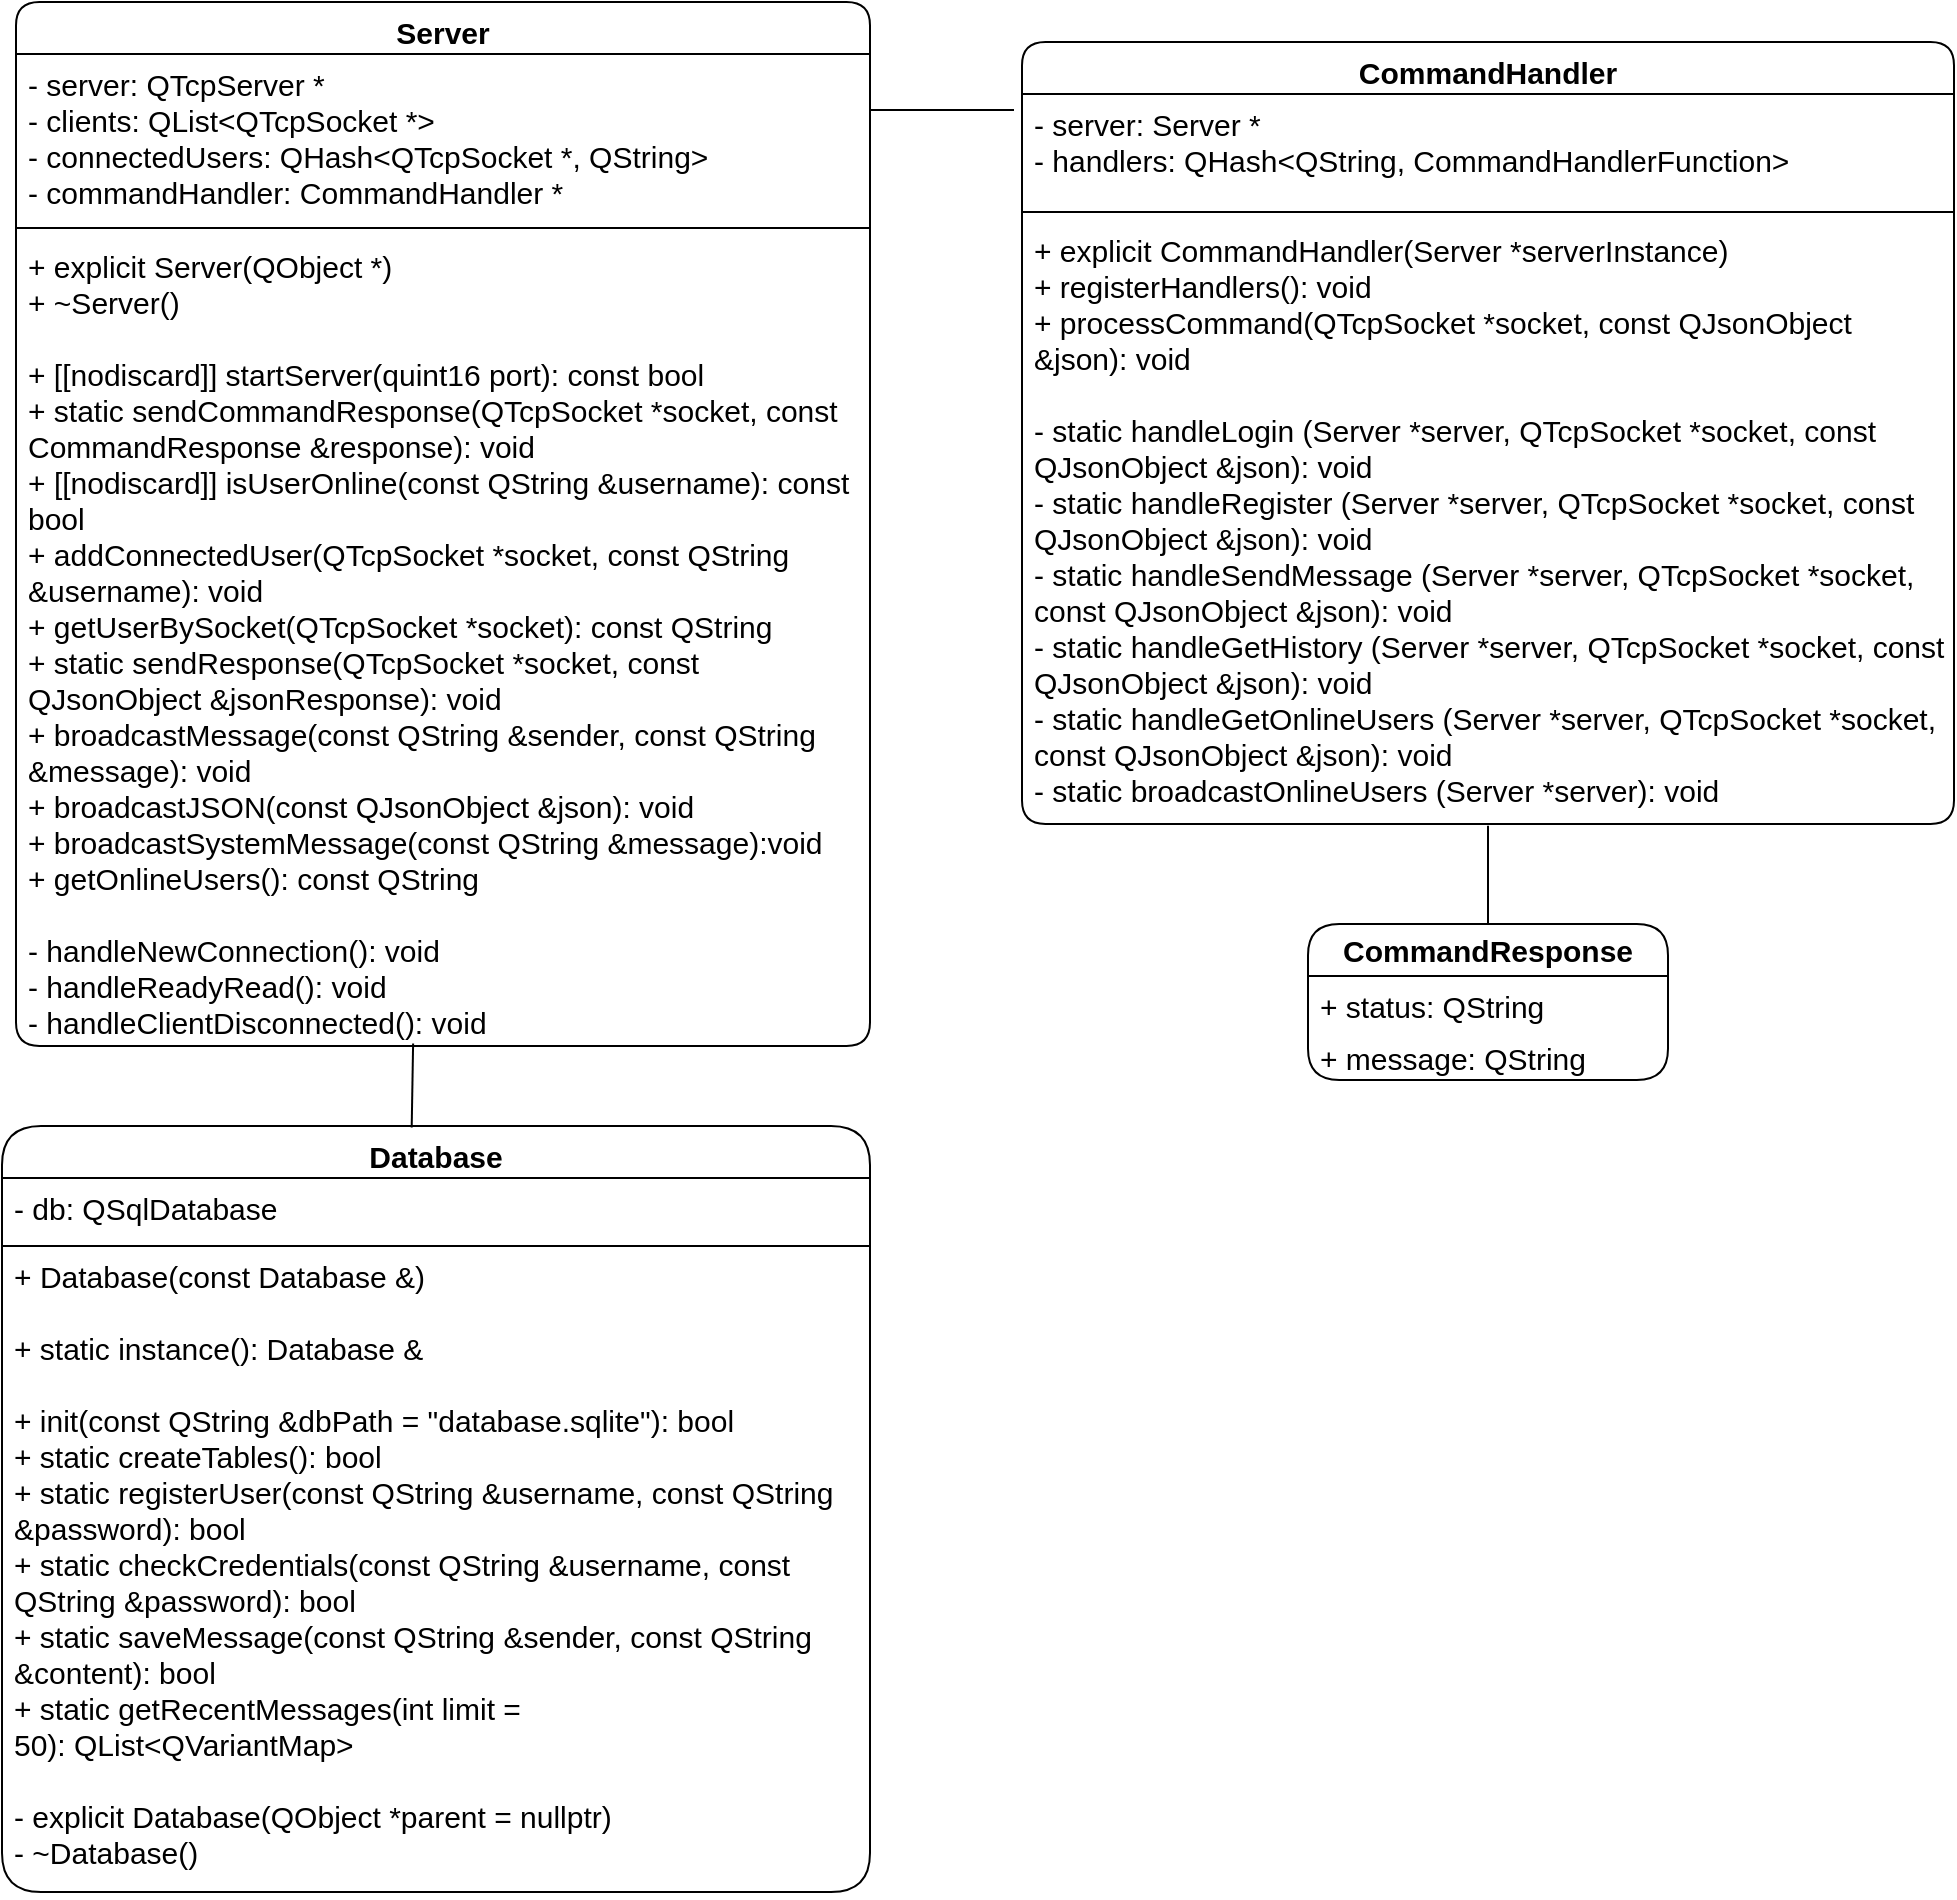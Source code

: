 <mxfile version="26.0.16">
  <diagram id="C5RBs43oDa-KdzZeNtuy" name="Page-1">
    <mxGraphModel grid="0" page="0" gridSize="10" guides="1" tooltips="1" connect="1" arrows="1" fold="1" pageScale="1" pageWidth="827" pageHeight="1169" background="none" math="0" shadow="0">
      <root>
        <mxCell id="WIyWlLk6GJQsqaUBKTNV-0" />
        <mxCell id="WIyWlLk6GJQsqaUBKTNV-1" parent="WIyWlLk6GJQsqaUBKTNV-0" />
        <mxCell id="m4UK7YVSIQvR0up3ozwo-6" value="Server" style="swimlane;fontStyle=1;align=center;verticalAlign=top;childLayout=stackLayout;horizontal=1;startSize=26;horizontalStack=0;resizeParent=1;resizeParentMax=0;resizeLast=0;collapsible=1;marginBottom=0;whiteSpace=wrap;html=1;rounded=1;fontSize=15;" vertex="1" parent="WIyWlLk6GJQsqaUBKTNV-1">
          <mxGeometry x="316" y="117" width="427" height="522" as="geometry" />
        </mxCell>
        <mxCell id="m4UK7YVSIQvR0up3ozwo-7" value="&lt;div&gt;- server:&amp;nbsp;&lt;span style=&quot;background-color: transparent; color: light-dark(rgb(0, 0, 0), rgb(255, 255, 255));&quot;&gt;QTcpServer *&lt;/span&gt;&lt;/div&gt;&lt;div&gt;-&amp;nbsp;&lt;span style=&quot;background-color: transparent; color: light-dark(rgb(0, 0, 0), rgb(255, 255, 255));&quot;&gt;clients:&amp;nbsp;&lt;/span&gt;&lt;span style=&quot;background-color: transparent; color: light-dark(rgb(0, 0, 0), rgb(255, 255, 255));&quot;&gt;QList&amp;lt;QTcpSocket *&amp;gt;&lt;/span&gt;&lt;/div&gt;&lt;div&gt;&lt;span style=&quot;background-color: transparent; color: light-dark(rgb(0, 0, 0), rgb(255, 255, 255));&quot;&gt;-&amp;nbsp;&lt;/span&gt;&lt;span style=&quot;background-color: transparent; color: light-dark(rgb(0, 0, 0), rgb(255, 255, 255));&quot;&gt;connectedUsers:&amp;nbsp;&lt;/span&gt;&lt;span style=&quot;background-color: transparent; color: light-dark(rgb(0, 0, 0), rgb(255, 255, 255));&quot;&gt;QHash&amp;lt;QTcpSocket *, QString&amp;gt;&lt;/span&gt;&lt;/div&gt;&lt;div&gt;&lt;span style=&quot;background-color: transparent; color: light-dark(rgb(0, 0, 0), rgb(255, 255, 255));&quot;&gt;-&amp;nbsp;&lt;/span&gt;&lt;span style=&quot;background-color: transparent;&quot;&gt;commandHandler:&amp;nbsp;&lt;/span&gt;&lt;span style=&quot;background-color: transparent;&quot;&gt;CommandHandler *&lt;/span&gt;&lt;/div&gt;" style="text;strokeColor=none;fillColor=none;align=left;verticalAlign=top;spacingLeft=4;spacingRight=4;overflow=hidden;rotatable=0;points=[[0,0.5],[1,0.5]];portConstraint=eastwest;whiteSpace=wrap;html=1;fontSize=15;rounded=1;" vertex="1" parent="m4UK7YVSIQvR0up3ozwo-6">
          <mxGeometry y="26" width="427" height="83" as="geometry" />
        </mxCell>
        <mxCell id="m4UK7YVSIQvR0up3ozwo-8" value="" style="line;strokeWidth=1;fillColor=none;align=left;verticalAlign=middle;spacingTop=-1;spacingLeft=3;spacingRight=3;rotatable=0;labelPosition=right;points=[];portConstraint=eastwest;strokeColor=inherit;rounded=1;fontSize=15;" vertex="1" parent="m4UK7YVSIQvR0up3ozwo-6">
          <mxGeometry y="109" width="427" height="8" as="geometry" />
        </mxCell>
        <mxCell id="m4UK7YVSIQvR0up3ozwo-9" value="&lt;div&gt;+&amp;nbsp;explicit Server(QObject *)&lt;/div&gt;&lt;div&gt;+&amp;nbsp;~Server()&lt;/div&gt;&lt;div&gt;&lt;br&gt;&lt;/div&gt;&lt;div&gt;+&amp;nbsp;[[nodiscard]] startServer(quint16 port): const bool&lt;/div&gt;&lt;div&gt;&lt;span style=&quot;background-color: transparent;&quot;&gt;+ static&amp;nbsp;&lt;/span&gt;&lt;span style=&quot;background-color: transparent;&quot;&gt;send&lt;/span&gt;&lt;span style=&quot;background-color: transparent;&quot;&gt;Command&lt;/span&gt;&lt;span style=&quot;background-color: transparent; color: light-dark(rgb(0, 0, 0), rgb(255, 255, 255));&quot;&gt;Response(QTcpSocket *socket, const CommandResponse &amp;amp;response): void&lt;/span&gt;&lt;/div&gt;&lt;div&gt;&lt;span style=&quot;background-color: transparent;&quot;&gt;+&amp;nbsp;&lt;/span&gt;&lt;span style=&quot;background-color: transparent;&quot;&gt;[[nodiscard]]&lt;/span&gt;&lt;span style=&quot;color: light-dark(rgb(0, 0, 0), rgb(255, 255, 255)); background-color: transparent;&quot;&gt;&amp;nbsp;&lt;/span&gt;&lt;span style=&quot;color: light-dark(rgb(0, 0, 0), rgb(255, 255, 255)); background-color: transparent;&quot;&gt;isUserOnline(const QString &amp;amp;username): const bool&lt;/span&gt;&lt;/div&gt;&lt;div&gt;+&amp;nbsp;addConnectedUser(QTcpSocket *socket, const QString &amp;amp;username): void&lt;/div&gt;&lt;div&gt;+ getUserBySocket(QTcpSocket *socket): const&amp;nbsp;QString&lt;/div&gt;&lt;div&gt;+ static&amp;nbsp;sendResponse(QTcpSocket *socket, const QJsonObject &amp;amp;jsonResponse): void&lt;/div&gt;&lt;div&gt;+&amp;nbsp;broadcastMessage(const QString &amp;amp;sender, const QString &amp;amp;message): void&lt;/div&gt;&lt;div&gt;+&amp;nbsp;broadcastJSON(const QJsonObject &amp;amp;json): void&lt;/div&gt;&lt;div&gt;+&amp;nbsp;broadcastSystemMessage(const QString &amp;amp;message):void&lt;/div&gt;&lt;div&gt;+&amp;nbsp;getOnlineUsers(): const QString&lt;/div&gt;&lt;div&gt;&lt;br&gt;&lt;/div&gt;&lt;div&gt;-&amp;nbsp;&lt;span style=&quot;background-color: transparent;&quot;&gt;handleNewConnection(): void&lt;/span&gt;&lt;/div&gt;&lt;div&gt;&lt;span style=&quot;background-color: transparent; color: light-dark(rgb(0, 0, 0), rgb(255, 255, 255));&quot;&gt;- handleReadyRead():&amp;nbsp;&lt;/span&gt;&lt;span style=&quot;background-color: transparent; color: light-dark(rgb(0, 0, 0), rgb(255, 255, 255));&quot;&gt;void&lt;/span&gt;&lt;/div&gt;&lt;div&gt;&lt;span style=&quot;background-color: transparent; color: light-dark(rgb(0, 0, 0), rgb(255, 255, 255));&quot;&gt;- handleClientDisconnected():&amp;nbsp;&lt;/span&gt;&lt;span style=&quot;background-color: transparent; color: light-dark(rgb(0, 0, 0), rgb(255, 255, 255));&quot;&gt;void&lt;/span&gt;&lt;/div&gt;&lt;div&gt;&lt;br&gt;&lt;/div&gt;&lt;div&gt;&lt;br&gt;&lt;/div&gt;&lt;div&gt;&lt;br&gt;&lt;/div&gt;&lt;div&gt;&lt;span style=&quot;background-color: transparent;&quot;&gt;&lt;br&gt;&lt;/span&gt;&lt;/div&gt;" style="text;strokeColor=none;fillColor=none;align=left;verticalAlign=top;spacingLeft=4;spacingRight=4;overflow=hidden;rotatable=0;points=[[0,0.5],[1,0.5]];portConstraint=eastwest;whiteSpace=wrap;html=1;fontSize=15;rounded=1;" vertex="1" parent="m4UK7YVSIQvR0up3ozwo-6">
          <mxGeometry y="117" width="427" height="405" as="geometry" />
        </mxCell>
        <mxCell id="m4UK7YVSIQvR0up3ozwo-10" value="&lt;b&gt;CommandResponse&lt;/b&gt;" style="swimlane;fontStyle=0;childLayout=stackLayout;horizontal=1;startSize=26;fillColor=none;horizontalStack=0;resizeParent=1;resizeParentMax=0;resizeLast=0;collapsible=1;marginBottom=0;whiteSpace=wrap;html=1;rounded=1;fontSize=15;arcSize=20;" vertex="1" parent="WIyWlLk6GJQsqaUBKTNV-1">
          <mxGeometry x="962" y="578" width="180" height="78" as="geometry" />
        </mxCell>
        <mxCell id="m4UK7YVSIQvR0up3ozwo-11" value="+ status:&amp;nbsp;QString" style="text;strokeColor=none;fillColor=none;align=left;verticalAlign=top;spacingLeft=4;spacingRight=4;overflow=hidden;rotatable=0;points=[[0,0.5],[1,0.5]];portConstraint=eastwest;whiteSpace=wrap;html=1;fontSize=15;rounded=1;" vertex="1" parent="m4UK7YVSIQvR0up3ozwo-10">
          <mxGeometry y="26" width="180" height="26" as="geometry" />
        </mxCell>
        <mxCell id="m4UK7YVSIQvR0up3ozwo-12" value="+&amp;nbsp;message:&amp;nbsp;QString" style="text;strokeColor=none;fillColor=none;align=left;verticalAlign=top;spacingLeft=4;spacingRight=4;overflow=hidden;rotatable=0;points=[[0,0.5],[1,0.5]];portConstraint=eastwest;whiteSpace=wrap;html=1;fontSize=15;rounded=1;" vertex="1" parent="m4UK7YVSIQvR0up3ozwo-10">
          <mxGeometry y="52" width="180" height="26" as="geometry" />
        </mxCell>
        <mxCell id="m4UK7YVSIQvR0up3ozwo-15" value="" style="line;strokeWidth=1;fillColor=none;align=left;verticalAlign=middle;spacingTop=-1;spacingLeft=3;spacingRight=3;rotatable=0;labelPosition=right;points=[];portConstraint=eastwest;strokeColor=inherit;rounded=1;fontSize=15;" vertex="1" parent="WIyWlLk6GJQsqaUBKTNV-1">
          <mxGeometry x="743" y="167" width="72" height="8" as="geometry" />
        </mxCell>
        <mxCell id="m4UK7YVSIQvR0up3ozwo-16" value="Database" style="swimlane;fontStyle=1;align=center;verticalAlign=top;childLayout=stackLayout;horizontal=1;startSize=26;horizontalStack=0;resizeParent=1;resizeParentMax=0;resizeLast=0;collapsible=1;marginBottom=0;whiteSpace=wrap;html=1;rounded=1;arcSize=25;fontSize=15;" vertex="1" parent="WIyWlLk6GJQsqaUBKTNV-1">
          <mxGeometry x="309" y="679" width="434" height="383" as="geometry" />
        </mxCell>
        <mxCell id="m4UK7YVSIQvR0up3ozwo-17" value="- db: QSqlDatabase" style="text;strokeColor=default;fillColor=none;align=left;verticalAlign=top;spacingLeft=4;spacingRight=4;overflow=hidden;rotatable=0;points=[[0,0.5],[1,0.5]];portConstraint=eastwest;whiteSpace=wrap;html=1;fontSize=15;perimeterSpacing=1;strokeWidth=1;rounded=0;" vertex="1" parent="m4UK7YVSIQvR0up3ozwo-16">
          <mxGeometry y="26" width="434" height="34" as="geometry" />
        </mxCell>
        <mxCell id="m4UK7YVSIQvR0up3ozwo-19" value="&lt;div&gt;&lt;span style=&quot;background-color: transparent; color: light-dark(rgb(0, 0, 0), rgb(255, 255, 255));&quot;&gt;+&amp;nbsp;&lt;/span&gt;&lt;span style=&quot;background-color: transparent; color: light-dark(rgb(0, 0, 0), rgb(255, 255, 255));&quot;&gt;Database(const Database &amp;amp;)&lt;/span&gt;&lt;/div&gt;&lt;div&gt;&lt;span style=&quot;background-color: transparent; color: light-dark(rgb(0, 0, 0), rgb(255, 255, 255));&quot;&gt;&lt;br&gt;&lt;/span&gt;&lt;/div&gt;&lt;div&gt;+ static instance(): Database &amp;amp;&lt;/div&gt;&lt;div&gt;&lt;br&gt;&lt;/div&gt;&lt;div&gt;+&amp;nbsp;init(const QString &amp;amp;dbPath = &quot;database.sqlite&quot;): bool&lt;/div&gt;&lt;div&gt;+ static&amp;nbsp;createTables(): bool&lt;br&gt;+ static&amp;nbsp;registerUser(const QString &amp;amp;username, const QString &amp;amp;password): bool&lt;/div&gt;&lt;div&gt;+ static&amp;nbsp;checkCredentials(const QString &amp;amp;username, const QString &amp;amp;password): bool&lt;/div&gt;&lt;div&gt;+ static&amp;nbsp;saveMessage(const QString &amp;amp;sender, const QString &amp;amp;content): bool&lt;/div&gt;&lt;div&gt;+ static&amp;nbsp;getRecentMessages(int limit = 50):&amp;nbsp;QList&amp;lt;QVariantMap&amp;gt;&lt;/div&gt;&lt;div&gt;&lt;br&gt;&lt;/div&gt;&lt;div&gt;-&amp;nbsp;explicit Database(QObject *parent = nullptr)&lt;/div&gt;&lt;div&gt;-&amp;nbsp;~Database()&lt;/div&gt;" style="text;strokeColor=none;fillColor=none;align=left;verticalAlign=top;spacingLeft=4;spacingRight=4;overflow=hidden;rotatable=0;points=[[0,0.5],[1,0.5]];portConstraint=eastwest;whiteSpace=wrap;html=1;fontSize=15;rounded=1;" vertex="1" parent="m4UK7YVSIQvR0up3ozwo-16">
          <mxGeometry y="60" width="434" height="323" as="geometry" />
        </mxCell>
        <mxCell id="m4UK7YVSIQvR0up3ozwo-22" value="" style="endArrow=none;html=1;rounded=1;exitX=0.472;exitY=0.002;exitDx=0;exitDy=0;exitPerimeter=0;horizontal=1;fontSize=15;entryX=0.465;entryY=0.997;entryDx=0;entryDy=0;entryPerimeter=0;" edge="1" parent="WIyWlLk6GJQsqaUBKTNV-1" source="m4UK7YVSIQvR0up3ozwo-16" target="m4UK7YVSIQvR0up3ozwo-9">
          <mxGeometry width="50" height="50" relative="1" as="geometry">
            <mxPoint x="515" y="556" as="sourcePoint" />
            <mxPoint x="517" y="643" as="targetPoint" />
          </mxGeometry>
        </mxCell>
        <mxCell id="LLBAoi7M6lzE_lHvnA8G-0" value="CommandHandler" style="swimlane;fontStyle=1;align=center;verticalAlign=top;childLayout=stackLayout;horizontal=1;startSize=26;horizontalStack=0;resizeParent=1;resizeParentMax=0;resizeLast=0;collapsible=1;marginBottom=0;whiteSpace=wrap;html=1;fontSize=15;rounded=1;" vertex="1" parent="WIyWlLk6GJQsqaUBKTNV-1">
          <mxGeometry x="819" y="137" width="466" height="391" as="geometry" />
        </mxCell>
        <mxCell id="LLBAoi7M6lzE_lHvnA8G-1" value="- server: Server *&lt;div&gt;-&amp;nbsp;handlers:&amp;nbsp;QHash&amp;lt;QString, CommandHandlerFunction&amp;gt;&lt;/div&gt;" style="text;strokeColor=none;fillColor=none;align=left;verticalAlign=top;spacingLeft=4;spacingRight=4;overflow=hidden;rotatable=0;points=[[0,0.5],[1,0.5]];portConstraint=eastwest;whiteSpace=wrap;html=1;fontSize=15;rounded=1;" vertex="1" parent="LLBAoi7M6lzE_lHvnA8G-0">
          <mxGeometry y="26" width="466" height="55" as="geometry" />
        </mxCell>
        <mxCell id="LLBAoi7M6lzE_lHvnA8G-2" value="" style="line;strokeWidth=1;fillColor=none;align=left;verticalAlign=middle;spacingTop=-1;spacingLeft=3;spacingRight=3;rotatable=0;labelPosition=right;points=[];portConstraint=eastwest;strokeColor=inherit;fontSize=15;rounded=1;" vertex="1" parent="LLBAoi7M6lzE_lHvnA8G-0">
          <mxGeometry y="81" width="466" height="8" as="geometry" />
        </mxCell>
        <mxCell id="LLBAoi7M6lzE_lHvnA8G-3" value="&lt;div&gt;+&amp;nbsp;explicit CommandHandler(Server *serverInstance)&lt;/div&gt;&lt;div&gt;+&amp;nbsp;registerHandlers(): void&lt;/div&gt;&lt;div&gt;+&amp;nbsp;processCommand(QTcpSocket *socket, const QJsonObject &amp;amp;json): void&lt;/div&gt;&lt;div&gt;&lt;br&gt;&lt;/div&gt;&lt;div&gt;- static&amp;nbsp;handleLogin (Server *server, QTcpSocket *socket, const QJsonObject &amp;amp;json): void&lt;/div&gt;&lt;div&gt;- static&amp;nbsp;handleRegister (Server *server, QTcpSocket *socket, const QJsonObject &amp;amp;json): void&lt;/div&gt;&lt;div&gt;- static&amp;nbsp;handleSendMessage (Server *server, QTcpSocket *socket, const QJsonObject &amp;amp;json): void&lt;/div&gt;&lt;div&gt;- static&amp;nbsp;handleGetHistory (Server *server, QTcpSocket *socket, const QJsonObject &amp;amp;json): void&lt;/div&gt;&lt;div&gt;- static&amp;nbsp;handleGetOnlineUsers (Server *server, QTcpSocket *socket, const QJsonObject &amp;amp;json): void&lt;/div&gt;&lt;div&gt;- static&amp;nbsp;broadcastOnlineUsers (Server *server): void&lt;/div&gt;" style="text;strokeColor=none;fillColor=none;align=left;verticalAlign=top;spacingLeft=4;spacingRight=4;overflow=hidden;rotatable=0;points=[[0,0.5],[1,0.5]];portConstraint=eastwest;whiteSpace=wrap;html=1;fontSize=15;rounded=1;" vertex="1" parent="LLBAoi7M6lzE_lHvnA8G-0">
          <mxGeometry y="89" width="466" height="302" as="geometry" />
        </mxCell>
        <mxCell id="LLBAoi7M6lzE_lHvnA8G-7" value="" style="endArrow=none;html=1;rounded=1;exitX=0.5;exitY=0;exitDx=0;exitDy=0;entryX=0.5;entryY=1.003;entryDx=0;entryDy=0;entryPerimeter=0;" edge="1" parent="WIyWlLk6GJQsqaUBKTNV-1" source="m4UK7YVSIQvR0up3ozwo-10" target="LLBAoi7M6lzE_lHvnA8G-3">
          <mxGeometry width="50" height="50" relative="1" as="geometry">
            <mxPoint x="956" y="506" as="sourcePoint" />
            <mxPoint x="1051" y="528" as="targetPoint" />
          </mxGeometry>
        </mxCell>
      </root>
    </mxGraphModel>
  </diagram>
</mxfile>
